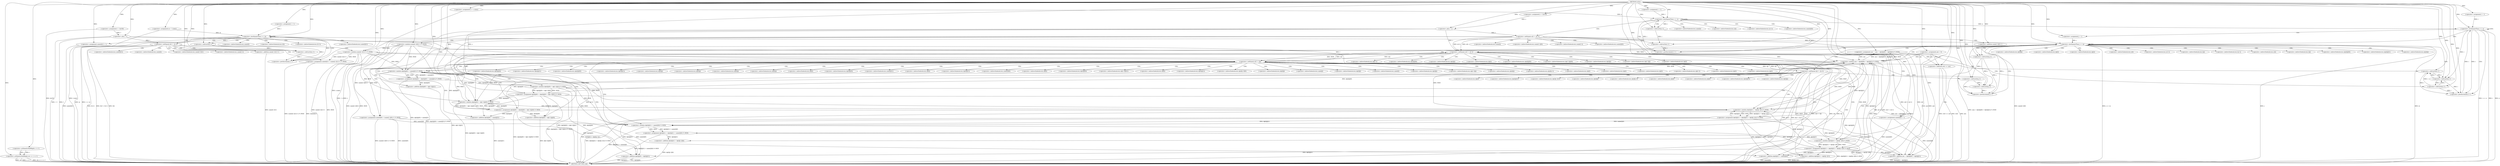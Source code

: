 digraph "solve" {  
"1000101" [label = "(METHOD,solve)" ]
"1000456" [label = "(METHOD_RETURN,void)" ]
"1000103" [label = "(<operator>.arithmeticShiftRight,cin >> s >> t)" ]
"1000109" [label = "(<operator>.assignment,n = s.size())" ]
"1000113" [label = "(<operator>.assignment,m = t.size())" ]
"1000116" [label = "(<operator>.assignment,s = &#39)" ]
"1000122" [label = "(<operator>.plus,+ s)" ]
"1000124" [label = "(<operator>.assignment,t = &#39)" ]
"1000130" [label = "(<operator>.plus,+ t)" ]
"1000223" [label = "(<operator>.assignment,ans = 0)" ]
"1000453" [label = "(<operator>.shiftLeft,cout << ans)" ]
"1000134" [label = "(<operator>.assignment,i = 1)" ]
"1000137" [label = "(<operator>.lessEqualsThan,i <= n)" ]
"1000140" [label = "(<operator>.postIncrement,i++)" ]
"1000179" [label = "(<operator>.assignment,i = 1)" ]
"1000182" [label = "(<operator>.lessEqualsThan,i <= m)" ]
"1000185" [label = "(<operator>.postIncrement,i++)" ]
"1000228" [label = "(<operator>.assignment,i = 1)" ]
"1000231" [label = "(<operator>.lessEqualsThan,i <= n)" ]
"1000234" [label = "(<operator>.postIncrement,i++)" ]
"1000105" [label = "(<operator>.arithmeticShiftRight,s >> t)" ]
"1000143" [label = "(<operator>.assignment,same[i][0] = 1)" ]
"1000188" [label = "(<operator>.assignment,same[i][1] = 1)" ]
"1000238" [label = "(<operator>.assignment,j = 1)" ]
"1000241" [label = "(<operator>.lessEqualsThan,j <= m)" ]
"1000244" [label = "(<operator>.postIncrement,j++)" ]
"1000151" [label = "(<operator>.notEquals,s[i] != s[i-1])" ]
"1000160" [label = "(<operator>.assignment,same[i][0] = (same[i-1][0]+1) % MOD)" ]
"1000196" [label = "(<operator>.notEquals,t[i] != t[i-1])" ]
"1000205" [label = "(<operator>.assignment,same[i][1] = (same[i-1][1]+1) % MOD)" ]
"1000432" [label = "(<operator>.assignment,ans = (ans + dp[i][j][0] + dp[i][j][1]) % MOD)" ]
"1000248" [label = "(<operator>.notEquals,s[i] != s[i-1])" ]
"1000286" [label = "(<operator>.notEquals,t[j] != t[j-1])" ]
"1000324" [label = "(<operator>.notEquals,s[i] != t[j])" ]
"1000166" [label = "(<operator>.modulo,(same[i-1][0]+1) % MOD)" ]
"1000211" [label = "(<operator>.modulo,(same[i-1][1]+1) % MOD)" ]
"1000258" [label = "(<operator>.assignment,dp[i][j][0] = (dp[i][j][0] + dp[i-1][j][0]) % MOD)" ]
"1000296" [label = "(<operator>.assignment,dp[i][j][1] = (dp[i][j][1] + dp[i][j-1][1]) % MOD)" ]
"1000332" [label = "(<operator>.assignment,dp[i][j][0] = (dp[i][j][0] + same[j][1]) % MOD)" ]
"1000355" [label = "(<operator>.assignment,dp[i][j][1] = (dp[i][j][1] + same[i][0]) % MOD)" ]
"1000378" [label = "(<operator>.assignment,dp[i][j][0] = (dp[i][j][0] + dp[i-1][j][1]) % MOD)" ]
"1000405" [label = "(<operator>.assignment,dp[i][j][1] = (dp[i][j][1] + dp[i][j-1][0]) % MOD)" ]
"1000434" [label = "(<operator>.modulo,(ans + dp[i][j][0] + dp[i][j][1]) % MOD)" ]
"1000157" [label = "(<operator>.subtraction,i-1)" ]
"1000167" [label = "(<operator>.addition,same[i-1][0]+1)" ]
"1000202" [label = "(<operator>.subtraction,i-1)" ]
"1000212" [label = "(<operator>.addition,same[i-1][1]+1)" ]
"1000435" [label = "(<operator>.addition,ans + dp[i][j][0] + dp[i][j][1])" ]
"1000254" [label = "(<operator>.subtraction,i-1)" ]
"1000266" [label = "(<operator>.modulo,(dp[i][j][0] + dp[i-1][j][0]) % MOD)" ]
"1000292" [label = "(<operator>.subtraction,j-1)" ]
"1000304" [label = "(<operator>.modulo,(dp[i][j][1] + dp[i][j-1][1]) % MOD)" ]
"1000340" [label = "(<operator>.modulo,(dp[i][j][0] + same[j][1]) % MOD)" ]
"1000363" [label = "(<operator>.modulo,(dp[i][j][1] + same[i][0]) % MOD)" ]
"1000386" [label = "(<operator>.modulo,(dp[i][j][0] + dp[i-1][j][1]) % MOD)" ]
"1000413" [label = "(<operator>.modulo,(dp[i][j][1] + dp[i][j-1][0]) % MOD)" ]
"1000437" [label = "(<operator>.addition,dp[i][j][0] + dp[i][j][1])" ]
"1000267" [label = "(<operator>.addition,dp[i][j][0] + dp[i-1][j][0])" ]
"1000305" [label = "(<operator>.addition,dp[i][j][1] + dp[i][j-1][1])" ]
"1000341" [label = "(<operator>.addition,dp[i][j][0] + same[j][1])" ]
"1000364" [label = "(<operator>.addition,dp[i][j][1] + same[i][0])" ]
"1000387" [label = "(<operator>.addition,dp[i][j][0] + dp[i-1][j][1])" ]
"1000414" [label = "(<operator>.addition,dp[i][j][1] + dp[i][j-1][0])" ]
"1000171" [label = "(<operator>.subtraction,i-1)" ]
"1000216" [label = "(<operator>.subtraction,i-1)" ]
"1000318" [label = "(<operator>.subtraction,j-1)" ]
"1000427" [label = "(<operator>.subtraction,j-1)" ]
"1000279" [label = "(<operator>.subtraction,i-1)" ]
"1000399" [label = "(<operator>.subtraction,i-1)" ]
"1000144" [label = "(<operator>.indirectIndexAccess,same[i][0])" ]
"1000189" [label = "(<operator>.indirectIndexAccess,same[i][1])" ]
"1000145" [label = "(<operator>.indirectIndexAccess,same[i])" ]
"1000152" [label = "(<operator>.indirectIndexAccess,s[i])" ]
"1000155" [label = "(<operator>.indirectIndexAccess,s[i-1])" ]
"1000161" [label = "(<operator>.indirectIndexAccess,same[i][0])" ]
"1000190" [label = "(<operator>.indirectIndexAccess,same[i])" ]
"1000197" [label = "(<operator>.indirectIndexAccess,t[i])" ]
"1000200" [label = "(<operator>.indirectIndexAccess,t[i-1])" ]
"1000206" [label = "(<operator>.indirectIndexAccess,same[i][1])" ]
"1000162" [label = "(<operator>.indirectIndexAccess,same[i])" ]
"1000207" [label = "(<operator>.indirectIndexAccess,same[i])" ]
"1000249" [label = "(<operator>.indirectIndexAccess,s[i])" ]
"1000252" [label = "(<operator>.indirectIndexAccess,s[i-1])" ]
"1000287" [label = "(<operator>.indirectIndexAccess,t[j])" ]
"1000290" [label = "(<operator>.indirectIndexAccess,t[j-1])" ]
"1000325" [label = "(<operator>.indirectIndexAccess,s[i])" ]
"1000328" [label = "(<operator>.indirectIndexAccess,t[j])" ]
"1000168" [label = "(<operator>.indirectIndexAccess,same[i-1][0])" ]
"1000213" [label = "(<operator>.indirectIndexAccess,same[i-1][1])" ]
"1000259" [label = "(<operator>.indirectIndexAccess,dp[i][j][0])" ]
"1000297" [label = "(<operator>.indirectIndexAccess,dp[i][j][1])" ]
"1000333" [label = "(<operator>.indirectIndexAccess,dp[i][j][0])" ]
"1000356" [label = "(<operator>.indirectIndexAccess,dp[i][j][1])" ]
"1000379" [label = "(<operator>.indirectIndexAccess,dp[i][j][0])" ]
"1000406" [label = "(<operator>.indirectIndexAccess,dp[i][j][1])" ]
"1000169" [label = "(<operator>.indirectIndexAccess,same[i-1])" ]
"1000214" [label = "(<operator>.indirectIndexAccess,same[i-1])" ]
"1000260" [label = "(<operator>.indirectIndexAccess,dp[i][j])" ]
"1000298" [label = "(<operator>.indirectIndexAccess,dp[i][j])" ]
"1000334" [label = "(<operator>.indirectIndexAccess,dp[i][j])" ]
"1000357" [label = "(<operator>.indirectIndexAccess,dp[i][j])" ]
"1000380" [label = "(<operator>.indirectIndexAccess,dp[i][j])" ]
"1000407" [label = "(<operator>.indirectIndexAccess,dp[i][j])" ]
"1000438" [label = "(<operator>.indirectIndexAccess,dp[i][j][0])" ]
"1000445" [label = "(<operator>.indirectIndexAccess,dp[i][j][1])" ]
"1000261" [label = "(<operator>.indirectIndexAccess,dp[i])" ]
"1000268" [label = "(<operator>.indirectIndexAccess,dp[i][j][0])" ]
"1000275" [label = "(<operator>.indirectIndexAccess,dp[i-1][j][0])" ]
"1000299" [label = "(<operator>.indirectIndexAccess,dp[i])" ]
"1000306" [label = "(<operator>.indirectIndexAccess,dp[i][j][1])" ]
"1000313" [label = "(<operator>.indirectIndexAccess,dp[i][j-1][1])" ]
"1000335" [label = "(<operator>.indirectIndexAccess,dp[i])" ]
"1000342" [label = "(<operator>.indirectIndexAccess,dp[i][j][0])" ]
"1000349" [label = "(<operator>.indirectIndexAccess,same[j][1])" ]
"1000358" [label = "(<operator>.indirectIndexAccess,dp[i])" ]
"1000365" [label = "(<operator>.indirectIndexAccess,dp[i][j][1])" ]
"1000372" [label = "(<operator>.indirectIndexAccess,same[i][0])" ]
"1000381" [label = "(<operator>.indirectIndexAccess,dp[i])" ]
"1000388" [label = "(<operator>.indirectIndexAccess,dp[i][j][0])" ]
"1000395" [label = "(<operator>.indirectIndexAccess,dp[i-1][j][1])" ]
"1000408" [label = "(<operator>.indirectIndexAccess,dp[i])" ]
"1000415" [label = "(<operator>.indirectIndexAccess,dp[i][j][1])" ]
"1000422" [label = "(<operator>.indirectIndexAccess,dp[i][j-1][0])" ]
"1000439" [label = "(<operator>.indirectIndexAccess,dp[i][j])" ]
"1000446" [label = "(<operator>.indirectIndexAccess,dp[i][j])" ]
"1000269" [label = "(<operator>.indirectIndexAccess,dp[i][j])" ]
"1000276" [label = "(<operator>.indirectIndexAccess,dp[i-1][j])" ]
"1000307" [label = "(<operator>.indirectIndexAccess,dp[i][j])" ]
"1000314" [label = "(<operator>.indirectIndexAccess,dp[i][j-1])" ]
"1000343" [label = "(<operator>.indirectIndexAccess,dp[i][j])" ]
"1000350" [label = "(<operator>.indirectIndexAccess,same[j])" ]
"1000366" [label = "(<operator>.indirectIndexAccess,dp[i][j])" ]
"1000373" [label = "(<operator>.indirectIndexAccess,same[i])" ]
"1000389" [label = "(<operator>.indirectIndexAccess,dp[i][j])" ]
"1000396" [label = "(<operator>.indirectIndexAccess,dp[i-1][j])" ]
"1000416" [label = "(<operator>.indirectIndexAccess,dp[i][j])" ]
"1000423" [label = "(<operator>.indirectIndexAccess,dp[i][j-1])" ]
"1000440" [label = "(<operator>.indirectIndexAccess,dp[i])" ]
"1000447" [label = "(<operator>.indirectIndexAccess,dp[i])" ]
"1000270" [label = "(<operator>.indirectIndexAccess,dp[i])" ]
"1000277" [label = "(<operator>.indirectIndexAccess,dp[i-1])" ]
"1000308" [label = "(<operator>.indirectIndexAccess,dp[i])" ]
"1000315" [label = "(<operator>.indirectIndexAccess,dp[i])" ]
"1000344" [label = "(<operator>.indirectIndexAccess,dp[i])" ]
"1000367" [label = "(<operator>.indirectIndexAccess,dp[i])" ]
"1000390" [label = "(<operator>.indirectIndexAccess,dp[i])" ]
"1000397" [label = "(<operator>.indirectIndexAccess,dp[i-1])" ]
"1000417" [label = "(<operator>.indirectIndexAccess,dp[i])" ]
"1000424" [label = "(<operator>.indirectIndexAccess,dp[i])" ]
  "1000103" -> "1000456"  [ label = "DDG: s >> t"] 
  "1000103" -> "1000456"  [ label = "DDG: cin >> s >> t"] 
  "1000109" -> "1000456"  [ label = "DDG: s.size()"] 
  "1000113" -> "1000456"  [ label = "DDG: t.size()"] 
  "1000122" -> "1000456"  [ label = "DDG: s"] 
  "1000122" -> "1000456"  [ label = "DDG: + s"] 
  "1000124" -> "1000456"  [ label = "DDG: &#39"] 
  "1000130" -> "1000456"  [ label = "DDG: t"] 
  "1000130" -> "1000456"  [ label = "DDG: + t"] 
  "1000182" -> "1000456"  [ label = "DDG: m"] 
  "1000182" -> "1000456"  [ label = "DDG: i <= m"] 
  "1000231" -> "1000456"  [ label = "DDG: i"] 
  "1000231" -> "1000456"  [ label = "DDG: n"] 
  "1000231" -> "1000456"  [ label = "DDG: i <= n"] 
  "1000453" -> "1000456"  [ label = "DDG: ans"] 
  "1000453" -> "1000456"  [ label = "DDG: cout << ans"] 
  "1000241" -> "1000456"  [ label = "DDG: j"] 
  "1000241" -> "1000456"  [ label = "DDG: m"] 
  "1000241" -> "1000456"  [ label = "DDG: j <= m"] 
  "1000248" -> "1000456"  [ label = "DDG: s[i-1]"] 
  "1000248" -> "1000456"  [ label = "DDG: s[i] != s[i-1]"] 
  "1000267" -> "1000456"  [ label = "DDG: dp[i-1][j][0]"] 
  "1000266" -> "1000456"  [ label = "DDG: dp[i][j][0] + dp[i-1][j][0]"] 
  "1000258" -> "1000456"  [ label = "DDG: (dp[i][j][0] + dp[i-1][j][0]) % MOD"] 
  "1000286" -> "1000456"  [ label = "DDG: t[j-1]"] 
  "1000286" -> "1000456"  [ label = "DDG: t[j] != t[j-1]"] 
  "1000305" -> "1000456"  [ label = "DDG: dp[i][j-1][1]"] 
  "1000304" -> "1000456"  [ label = "DDG: dp[i][j][1] + dp[i][j-1][1]"] 
  "1000296" -> "1000456"  [ label = "DDG: (dp[i][j][1] + dp[i][j-1][1]) % MOD"] 
  "1000324" -> "1000456"  [ label = "DDG: s[i]"] 
  "1000324" -> "1000456"  [ label = "DDG: t[j]"] 
  "1000324" -> "1000456"  [ label = "DDG: s[i] != t[j]"] 
  "1000341" -> "1000456"  [ label = "DDG: same[j][1]"] 
  "1000340" -> "1000456"  [ label = "DDG: dp[i][j][0] + same[j][1]"] 
  "1000332" -> "1000456"  [ label = "DDG: (dp[i][j][0] + same[j][1]) % MOD"] 
  "1000364" -> "1000456"  [ label = "DDG: same[i][0]"] 
  "1000363" -> "1000456"  [ label = "DDG: dp[i][j][1] + same[i][0]"] 
  "1000355" -> "1000456"  [ label = "DDG: (dp[i][j][1] + same[i][0]) % MOD"] 
  "1000387" -> "1000456"  [ label = "DDG: dp[i-1][j][1]"] 
  "1000386" -> "1000456"  [ label = "DDG: dp[i][j][0] + dp[i-1][j][1]"] 
  "1000378" -> "1000456"  [ label = "DDG: (dp[i][j][0] + dp[i-1][j][1]) % MOD"] 
  "1000414" -> "1000456"  [ label = "DDG: dp[i][j-1][0]"] 
  "1000413" -> "1000456"  [ label = "DDG: dp[i][j][1] + dp[i][j-1][0]"] 
  "1000405" -> "1000456"  [ label = "DDG: (dp[i][j][1] + dp[i][j-1][0]) % MOD"] 
  "1000437" -> "1000456"  [ label = "DDG: dp[i][j][0]"] 
  "1000437" -> "1000456"  [ label = "DDG: dp[i][j][1]"] 
  "1000435" -> "1000456"  [ label = "DDG: dp[i][j][0] + dp[i][j][1]"] 
  "1000434" -> "1000456"  [ label = "DDG: ans + dp[i][j][0] + dp[i][j][1]"] 
  "1000434" -> "1000456"  [ label = "DDG: MOD"] 
  "1000432" -> "1000456"  [ label = "DDG: (ans + dp[i][j][0] + dp[i][j][1]) % MOD"] 
  "1000188" -> "1000456"  [ label = "DDG: same[i][1]"] 
  "1000196" -> "1000456"  [ label = "DDG: t[i]"] 
  "1000196" -> "1000456"  [ label = "DDG: t[i-1]"] 
  "1000196" -> "1000456"  [ label = "DDG: t[i] != t[i-1]"] 
  "1000205" -> "1000456"  [ label = "DDG: same[i][1]"] 
  "1000212" -> "1000456"  [ label = "DDG: same[i-1][1]"] 
  "1000211" -> "1000456"  [ label = "DDG: same[i-1][1]+1"] 
  "1000211" -> "1000456"  [ label = "DDG: MOD"] 
  "1000205" -> "1000456"  [ label = "DDG: (same[i-1][1]+1) % MOD"] 
  "1000143" -> "1000456"  [ label = "DDG: same[i][0]"] 
  "1000151" -> "1000456"  [ label = "DDG: s[i]"] 
  "1000151" -> "1000456"  [ label = "DDG: s[i-1]"] 
  "1000151" -> "1000456"  [ label = "DDG: s[i] != s[i-1]"] 
  "1000160" -> "1000456"  [ label = "DDG: same[i][0]"] 
  "1000167" -> "1000456"  [ label = "DDG: same[i-1][0]"] 
  "1000166" -> "1000456"  [ label = "DDG: same[i-1][0]+1"] 
  "1000166" -> "1000456"  [ label = "DDG: MOD"] 
  "1000160" -> "1000456"  [ label = "DDG: (same[i-1][0]+1) % MOD"] 
  "1000103" -> "1000456"  [ label = "DDG: cin"] 
  "1000453" -> "1000456"  [ label = "DDG: cout"] 
  "1000101" -> "1000109"  [ label = "DDG: "] 
  "1000101" -> "1000113"  [ label = "DDG: "] 
  "1000101" -> "1000223"  [ label = "DDG: "] 
  "1000101" -> "1000103"  [ label = "DDG: "] 
  "1000105" -> "1000103"  [ label = "DDG: t"] 
  "1000105" -> "1000103"  [ label = "DDG: s"] 
  "1000101" -> "1000116"  [ label = "DDG: "] 
  "1000116" -> "1000122"  [ label = "DDG: s"] 
  "1000101" -> "1000122"  [ label = "DDG: "] 
  "1000101" -> "1000124"  [ label = "DDG: "] 
  "1000124" -> "1000130"  [ label = "DDG: t"] 
  "1000101" -> "1000130"  [ label = "DDG: "] 
  "1000101" -> "1000134"  [ label = "DDG: "] 
  "1000101" -> "1000179"  [ label = "DDG: "] 
  "1000101" -> "1000228"  [ label = "DDG: "] 
  "1000101" -> "1000453"  [ label = "DDG: "] 
  "1000223" -> "1000453"  [ label = "DDG: ans"] 
  "1000432" -> "1000453"  [ label = "DDG: ans"] 
  "1000101" -> "1000105"  [ label = "DDG: "] 
  "1000134" -> "1000137"  [ label = "DDG: i"] 
  "1000140" -> "1000137"  [ label = "DDG: i"] 
  "1000101" -> "1000137"  [ label = "DDG: "] 
  "1000109" -> "1000137"  [ label = "DDG: n"] 
  "1000157" -> "1000140"  [ label = "DDG: i"] 
  "1000171" -> "1000140"  [ label = "DDG: i"] 
  "1000101" -> "1000140"  [ label = "DDG: "] 
  "1000101" -> "1000143"  [ label = "DDG: "] 
  "1000179" -> "1000182"  [ label = "DDG: i"] 
  "1000185" -> "1000182"  [ label = "DDG: i"] 
  "1000101" -> "1000182"  [ label = "DDG: "] 
  "1000113" -> "1000182"  [ label = "DDG: m"] 
  "1000202" -> "1000185"  [ label = "DDG: i"] 
  "1000216" -> "1000185"  [ label = "DDG: i"] 
  "1000101" -> "1000185"  [ label = "DDG: "] 
  "1000101" -> "1000188"  [ label = "DDG: "] 
  "1000228" -> "1000231"  [ label = "DDG: i"] 
  "1000234" -> "1000231"  [ label = "DDG: i"] 
  "1000101" -> "1000231"  [ label = "DDG: "] 
  "1000137" -> "1000231"  [ label = "DDG: n"] 
  "1000231" -> "1000234"  [ label = "DDG: i"] 
  "1000254" -> "1000234"  [ label = "DDG: i"] 
  "1000279" -> "1000234"  [ label = "DDG: i"] 
  "1000399" -> "1000234"  [ label = "DDG: i"] 
  "1000101" -> "1000234"  [ label = "DDG: "] 
  "1000101" -> "1000238"  [ label = "DDG: "] 
  "1000166" -> "1000160"  [ label = "DDG: same[i-1][0]+1"] 
  "1000166" -> "1000160"  [ label = "DDG: MOD"] 
  "1000211" -> "1000205"  [ label = "DDG: same[i-1][1]+1"] 
  "1000211" -> "1000205"  [ label = "DDG: MOD"] 
  "1000238" -> "1000241"  [ label = "DDG: j"] 
  "1000244" -> "1000241"  [ label = "DDG: j"] 
  "1000101" -> "1000241"  [ label = "DDG: "] 
  "1000182" -> "1000241"  [ label = "DDG: m"] 
  "1000292" -> "1000244"  [ label = "DDG: j"] 
  "1000318" -> "1000244"  [ label = "DDG: j"] 
  "1000427" -> "1000244"  [ label = "DDG: j"] 
  "1000101" -> "1000244"  [ label = "DDG: "] 
  "1000434" -> "1000432"  [ label = "DDG: ans + dp[i][j][0] + dp[i][j][1]"] 
  "1000434" -> "1000432"  [ label = "DDG: MOD"] 
  "1000122" -> "1000151"  [ label = "DDG: s"] 
  "1000130" -> "1000196"  [ label = "DDG: t"] 
  "1000101" -> "1000432"  [ label = "DDG: "] 
  "1000101" -> "1000166"  [ label = "DDG: "] 
  "1000101" -> "1000211"  [ label = "DDG: "] 
  "1000166" -> "1000211"  [ label = "DDG: MOD"] 
  "1000122" -> "1000248"  [ label = "DDG: s"] 
  "1000324" -> "1000248"  [ label = "DDG: s[i]"] 
  "1000151" -> "1000248"  [ label = "DDG: s[i]"] 
  "1000151" -> "1000248"  [ label = "DDG: s[i-1]"] 
  "1000266" -> "1000258"  [ label = "DDG: MOD"] 
  "1000266" -> "1000258"  [ label = "DDG: dp[i][j][0] + dp[i-1][j][0]"] 
  "1000130" -> "1000286"  [ label = "DDG: t"] 
  "1000324" -> "1000286"  [ label = "DDG: t[j]"] 
  "1000304" -> "1000296"  [ label = "DDG: dp[i][j][1] + dp[i][j-1][1]"] 
  "1000304" -> "1000296"  [ label = "DDG: MOD"] 
  "1000122" -> "1000324"  [ label = "DDG: s"] 
  "1000248" -> "1000324"  [ label = "DDG: s[i]"] 
  "1000130" -> "1000324"  [ label = "DDG: t"] 
  "1000286" -> "1000324"  [ label = "DDG: t[j]"] 
  "1000340" -> "1000332"  [ label = "DDG: dp[i][j][0] + same[j][1]"] 
  "1000340" -> "1000332"  [ label = "DDG: MOD"] 
  "1000363" -> "1000355"  [ label = "DDG: dp[i][j][1] + same[i][0]"] 
  "1000363" -> "1000355"  [ label = "DDG: MOD"] 
  "1000386" -> "1000378"  [ label = "DDG: MOD"] 
  "1000386" -> "1000378"  [ label = "DDG: dp[i][j][0] + dp[i-1][j][1]"] 
  "1000413" -> "1000405"  [ label = "DDG: MOD"] 
  "1000413" -> "1000405"  [ label = "DDG: dp[i][j][1] + dp[i][j-1][0]"] 
  "1000258" -> "1000434"  [ label = "DDG: dp[i][j][0]"] 
  "1000378" -> "1000434"  [ label = "DDG: dp[i][j][0]"] 
  "1000296" -> "1000434"  [ label = "DDG: dp[i][j][1]"] 
  "1000405" -> "1000434"  [ label = "DDG: dp[i][j][1]"] 
  "1000223" -> "1000434"  [ label = "DDG: ans"] 
  "1000432" -> "1000434"  [ label = "DDG: ans"] 
  "1000101" -> "1000434"  [ label = "DDG: "] 
  "1000266" -> "1000434"  [ label = "DDG: MOD"] 
  "1000304" -> "1000434"  [ label = "DDG: MOD"] 
  "1000413" -> "1000434"  [ label = "DDG: MOD"] 
  "1000211" -> "1000434"  [ label = "DDG: MOD"] 
  "1000166" -> "1000434"  [ label = "DDG: MOD"] 
  "1000137" -> "1000157"  [ label = "DDG: i"] 
  "1000101" -> "1000157"  [ label = "DDG: "] 
  "1000101" -> "1000167"  [ label = "DDG: "] 
  "1000182" -> "1000202"  [ label = "DDG: i"] 
  "1000101" -> "1000202"  [ label = "DDG: "] 
  "1000101" -> "1000212"  [ label = "DDG: "] 
  "1000223" -> "1000435"  [ label = "DDG: ans"] 
  "1000432" -> "1000435"  [ label = "DDG: ans"] 
  "1000101" -> "1000435"  [ label = "DDG: "] 
  "1000258" -> "1000435"  [ label = "DDG: dp[i][j][0]"] 
  "1000378" -> "1000435"  [ label = "DDG: dp[i][j][0]"] 
  "1000296" -> "1000435"  [ label = "DDG: dp[i][j][1]"] 
  "1000405" -> "1000435"  [ label = "DDG: dp[i][j][1]"] 
  "1000231" -> "1000254"  [ label = "DDG: i"] 
  "1000279" -> "1000254"  [ label = "DDG: i"] 
  "1000399" -> "1000254"  [ label = "DDG: i"] 
  "1000101" -> "1000254"  [ label = "DDG: "] 
  "1000258" -> "1000266"  [ label = "DDG: dp[i][j][0]"] 
  "1000378" -> "1000266"  [ label = "DDG: dp[i][j][0]"] 
  "1000434" -> "1000266"  [ label = "DDG: MOD"] 
  "1000211" -> "1000266"  [ label = "DDG: MOD"] 
  "1000166" -> "1000266"  [ label = "DDG: MOD"] 
  "1000101" -> "1000266"  [ label = "DDG: "] 
  "1000241" -> "1000292"  [ label = "DDG: j"] 
  "1000101" -> "1000292"  [ label = "DDG: "] 
  "1000296" -> "1000304"  [ label = "DDG: dp[i][j][1]"] 
  "1000405" -> "1000304"  [ label = "DDG: dp[i][j][1]"] 
  "1000266" -> "1000304"  [ label = "DDG: MOD"] 
  "1000434" -> "1000304"  [ label = "DDG: MOD"] 
  "1000211" -> "1000304"  [ label = "DDG: MOD"] 
  "1000166" -> "1000304"  [ label = "DDG: MOD"] 
  "1000101" -> "1000304"  [ label = "DDG: "] 
  "1000258" -> "1000340"  [ label = "DDG: dp[i][j][0]"] 
  "1000378" -> "1000340"  [ label = "DDG: dp[i][j][0]"] 
  "1000266" -> "1000340"  [ label = "DDG: MOD"] 
  "1000304" -> "1000340"  [ label = "DDG: MOD"] 
  "1000434" -> "1000340"  [ label = "DDG: MOD"] 
  "1000211" -> "1000340"  [ label = "DDG: MOD"] 
  "1000166" -> "1000340"  [ label = "DDG: MOD"] 
  "1000101" -> "1000340"  [ label = "DDG: "] 
  "1000143" -> "1000363"  [ label = "DDG: same[i][0]"] 
  "1000160" -> "1000363"  [ label = "DDG: same[i][0]"] 
  "1000296" -> "1000363"  [ label = "DDG: dp[i][j][1]"] 
  "1000405" -> "1000363"  [ label = "DDG: dp[i][j][1]"] 
  "1000340" -> "1000363"  [ label = "DDG: MOD"] 
  "1000101" -> "1000363"  [ label = "DDG: "] 
  "1000332" -> "1000386"  [ label = "DDG: dp[i][j][0]"] 
  "1000363" -> "1000386"  [ label = "DDG: MOD"] 
  "1000101" -> "1000386"  [ label = "DDG: "] 
  "1000355" -> "1000413"  [ label = "DDG: dp[i][j][1]"] 
  "1000386" -> "1000413"  [ label = "DDG: MOD"] 
  "1000101" -> "1000413"  [ label = "DDG: "] 
  "1000258" -> "1000437"  [ label = "DDG: dp[i][j][0]"] 
  "1000378" -> "1000437"  [ label = "DDG: dp[i][j][0]"] 
  "1000296" -> "1000437"  [ label = "DDG: dp[i][j][1]"] 
  "1000405" -> "1000437"  [ label = "DDG: dp[i][j][1]"] 
  "1000258" -> "1000267"  [ label = "DDG: dp[i][j][0]"] 
  "1000378" -> "1000267"  [ label = "DDG: dp[i][j][0]"] 
  "1000296" -> "1000305"  [ label = "DDG: dp[i][j][1]"] 
  "1000405" -> "1000305"  [ label = "DDG: dp[i][j][1]"] 
  "1000258" -> "1000341"  [ label = "DDG: dp[i][j][0]"] 
  "1000378" -> "1000341"  [ label = "DDG: dp[i][j][0]"] 
  "1000296" -> "1000364"  [ label = "DDG: dp[i][j][1]"] 
  "1000405" -> "1000364"  [ label = "DDG: dp[i][j][1]"] 
  "1000143" -> "1000364"  [ label = "DDG: same[i][0]"] 
  "1000160" -> "1000364"  [ label = "DDG: same[i][0]"] 
  "1000332" -> "1000387"  [ label = "DDG: dp[i][j][0]"] 
  "1000355" -> "1000414"  [ label = "DDG: dp[i][j][1]"] 
  "1000157" -> "1000171"  [ label = "DDG: i"] 
  "1000101" -> "1000171"  [ label = "DDG: "] 
  "1000202" -> "1000216"  [ label = "DDG: i"] 
  "1000101" -> "1000216"  [ label = "DDG: "] 
  "1000292" -> "1000318"  [ label = "DDG: j"] 
  "1000101" -> "1000318"  [ label = "DDG: "] 
  "1000292" -> "1000427"  [ label = "DDG: j"] 
  "1000318" -> "1000427"  [ label = "DDG: j"] 
  "1000101" -> "1000427"  [ label = "DDG: "] 
  "1000254" -> "1000279"  [ label = "DDG: i"] 
  "1000101" -> "1000279"  [ label = "DDG: "] 
  "1000254" -> "1000399"  [ label = "DDG: i"] 
  "1000279" -> "1000399"  [ label = "DDG: i"] 
  "1000101" -> "1000399"  [ label = "DDG: "] 
  "1000137" -> "1000144"  [ label = "CDG: "] 
  "1000137" -> "1000152"  [ label = "CDG: "] 
  "1000137" -> "1000143"  [ label = "CDG: "] 
  "1000137" -> "1000137"  [ label = "CDG: "] 
  "1000137" -> "1000157"  [ label = "CDG: "] 
  "1000137" -> "1000151"  [ label = "CDG: "] 
  "1000137" -> "1000145"  [ label = "CDG: "] 
  "1000137" -> "1000155"  [ label = "CDG: "] 
  "1000137" -> "1000140"  [ label = "CDG: "] 
  "1000182" -> "1000182"  [ label = "CDG: "] 
  "1000182" -> "1000188"  [ label = "CDG: "] 
  "1000182" -> "1000190"  [ label = "CDG: "] 
  "1000182" -> "1000189"  [ label = "CDG: "] 
  "1000182" -> "1000200"  [ label = "CDG: "] 
  "1000182" -> "1000197"  [ label = "CDG: "] 
  "1000182" -> "1000185"  [ label = "CDG: "] 
  "1000182" -> "1000196"  [ label = "CDG: "] 
  "1000182" -> "1000202"  [ label = "CDG: "] 
  "1000231" -> "1000234"  [ label = "CDG: "] 
  "1000231" -> "1000231"  [ label = "CDG: "] 
  "1000231" -> "1000241"  [ label = "CDG: "] 
  "1000231" -> "1000238"  [ label = "CDG: "] 
  "1000241" -> "1000244"  [ label = "CDG: "] 
  "1000241" -> "1000432"  [ label = "CDG: "] 
  "1000241" -> "1000446"  [ label = "CDG: "] 
  "1000241" -> "1000435"  [ label = "CDG: "] 
  "1000241" -> "1000254"  [ label = "CDG: "] 
  "1000241" -> "1000248"  [ label = "CDG: "] 
  "1000241" -> "1000292"  [ label = "CDG: "] 
  "1000241" -> "1000286"  [ label = "CDG: "] 
  "1000241" -> "1000438"  [ label = "CDG: "] 
  "1000241" -> "1000324"  [ label = "CDG: "] 
  "1000241" -> "1000445"  [ label = "CDG: "] 
  "1000241" -> "1000437"  [ label = "CDG: "] 
  "1000241" -> "1000249"  [ label = "CDG: "] 
  "1000241" -> "1000325"  [ label = "CDG: "] 
  "1000241" -> "1000241"  [ label = "CDG: "] 
  "1000241" -> "1000287"  [ label = "CDG: "] 
  "1000241" -> "1000447"  [ label = "CDG: "] 
  "1000241" -> "1000439"  [ label = "CDG: "] 
  "1000241" -> "1000290"  [ label = "CDG: "] 
  "1000241" -> "1000328"  [ label = "CDG: "] 
  "1000241" -> "1000440"  [ label = "CDG: "] 
  "1000241" -> "1000252"  [ label = "CDG: "] 
  "1000241" -> "1000434"  [ label = "CDG: "] 
  "1000151" -> "1000161"  [ label = "CDG: "] 
  "1000151" -> "1000167"  [ label = "CDG: "] 
  "1000151" -> "1000160"  [ label = "CDG: "] 
  "1000151" -> "1000169"  [ label = "CDG: "] 
  "1000151" -> "1000168"  [ label = "CDG: "] 
  "1000151" -> "1000162"  [ label = "CDG: "] 
  "1000151" -> "1000166"  [ label = "CDG: "] 
  "1000151" -> "1000171"  [ label = "CDG: "] 
  "1000196" -> "1000216"  [ label = "CDG: "] 
  "1000196" -> "1000206"  [ label = "CDG: "] 
  "1000196" -> "1000214"  [ label = "CDG: "] 
  "1000196" -> "1000212"  [ label = "CDG: "] 
  "1000196" -> "1000205"  [ label = "CDG: "] 
  "1000196" -> "1000211"  [ label = "CDG: "] 
  "1000196" -> "1000213"  [ label = "CDG: "] 
  "1000196" -> "1000207"  [ label = "CDG: "] 
  "1000248" -> "1000258"  [ label = "CDG: "] 
  "1000248" -> "1000268"  [ label = "CDG: "] 
  "1000248" -> "1000276"  [ label = "CDG: "] 
  "1000248" -> "1000260"  [ label = "CDG: "] 
  "1000248" -> "1000269"  [ label = "CDG: "] 
  "1000248" -> "1000267"  [ label = "CDG: "] 
  "1000248" -> "1000277"  [ label = "CDG: "] 
  "1000248" -> "1000259"  [ label = "CDG: "] 
  "1000248" -> "1000261"  [ label = "CDG: "] 
  "1000248" -> "1000270"  [ label = "CDG: "] 
  "1000248" -> "1000279"  [ label = "CDG: "] 
  "1000248" -> "1000266"  [ label = "CDG: "] 
  "1000248" -> "1000275"  [ label = "CDG: "] 
  "1000286" -> "1000315"  [ label = "CDG: "] 
  "1000286" -> "1000298"  [ label = "CDG: "] 
  "1000286" -> "1000308"  [ label = "CDG: "] 
  "1000286" -> "1000314"  [ label = "CDG: "] 
  "1000286" -> "1000307"  [ label = "CDG: "] 
  "1000286" -> "1000299"  [ label = "CDG: "] 
  "1000286" -> "1000305"  [ label = "CDG: "] 
  "1000286" -> "1000313"  [ label = "CDG: "] 
  "1000286" -> "1000318"  [ label = "CDG: "] 
  "1000286" -> "1000304"  [ label = "CDG: "] 
  "1000286" -> "1000297"  [ label = "CDG: "] 
  "1000286" -> "1000306"  [ label = "CDG: "] 
  "1000286" -> "1000296"  [ label = "CDG: "] 
  "1000324" -> "1000389"  [ label = "CDG: "] 
  "1000324" -> "1000332"  [ label = "CDG: "] 
  "1000324" -> "1000387"  [ label = "CDG: "] 
  "1000324" -> "1000396"  [ label = "CDG: "] 
  "1000324" -> "1000349"  [ label = "CDG: "] 
  "1000324" -> "1000357"  [ label = "CDG: "] 
  "1000324" -> "1000355"  [ label = "CDG: "] 
  "1000324" -> "1000423"  [ label = "CDG: "] 
  "1000324" -> "1000408"  [ label = "CDG: "] 
  "1000324" -> "1000378"  [ label = "CDG: "] 
  "1000324" -> "1000334"  [ label = "CDG: "] 
  "1000324" -> "1000364"  [ label = "CDG: "] 
  "1000324" -> "1000414"  [ label = "CDG: "] 
  "1000324" -> "1000367"  [ label = "CDG: "] 
  "1000324" -> "1000350"  [ label = "CDG: "] 
  "1000324" -> "1000340"  [ label = "CDG: "] 
  "1000324" -> "1000344"  [ label = "CDG: "] 
  "1000324" -> "1000356"  [ label = "CDG: "] 
  "1000324" -> "1000422"  [ label = "CDG: "] 
  "1000324" -> "1000399"  [ label = "CDG: "] 
  "1000324" -> "1000413"  [ label = "CDG: "] 
  "1000324" -> "1000335"  [ label = "CDG: "] 
  "1000324" -> "1000372"  [ label = "CDG: "] 
  "1000324" -> "1000381"  [ label = "CDG: "] 
  "1000324" -> "1000379"  [ label = "CDG: "] 
  "1000324" -> "1000406"  [ label = "CDG: "] 
  "1000324" -> "1000415"  [ label = "CDG: "] 
  "1000324" -> "1000388"  [ label = "CDG: "] 
  "1000324" -> "1000407"  [ label = "CDG: "] 
  "1000324" -> "1000405"  [ label = "CDG: "] 
  "1000324" -> "1000424"  [ label = "CDG: "] 
  "1000324" -> "1000373"  [ label = "CDG: "] 
  "1000324" -> "1000363"  [ label = "CDG: "] 
  "1000324" -> "1000386"  [ label = "CDG: "] 
  "1000324" -> "1000341"  [ label = "CDG: "] 
  "1000324" -> "1000380"  [ label = "CDG: "] 
  "1000324" -> "1000342"  [ label = "CDG: "] 
  "1000324" -> "1000427"  [ label = "CDG: "] 
  "1000324" -> "1000397"  [ label = "CDG: "] 
  "1000324" -> "1000333"  [ label = "CDG: "] 
  "1000324" -> "1000417"  [ label = "CDG: "] 
  "1000324" -> "1000365"  [ label = "CDG: "] 
  "1000324" -> "1000366"  [ label = "CDG: "] 
  "1000324" -> "1000390"  [ label = "CDG: "] 
  "1000324" -> "1000358"  [ label = "CDG: "] 
  "1000324" -> "1000343"  [ label = "CDG: "] 
  "1000324" -> "1000395"  [ label = "CDG: "] 
  "1000324" -> "1000416"  [ label = "CDG: "] 
}
